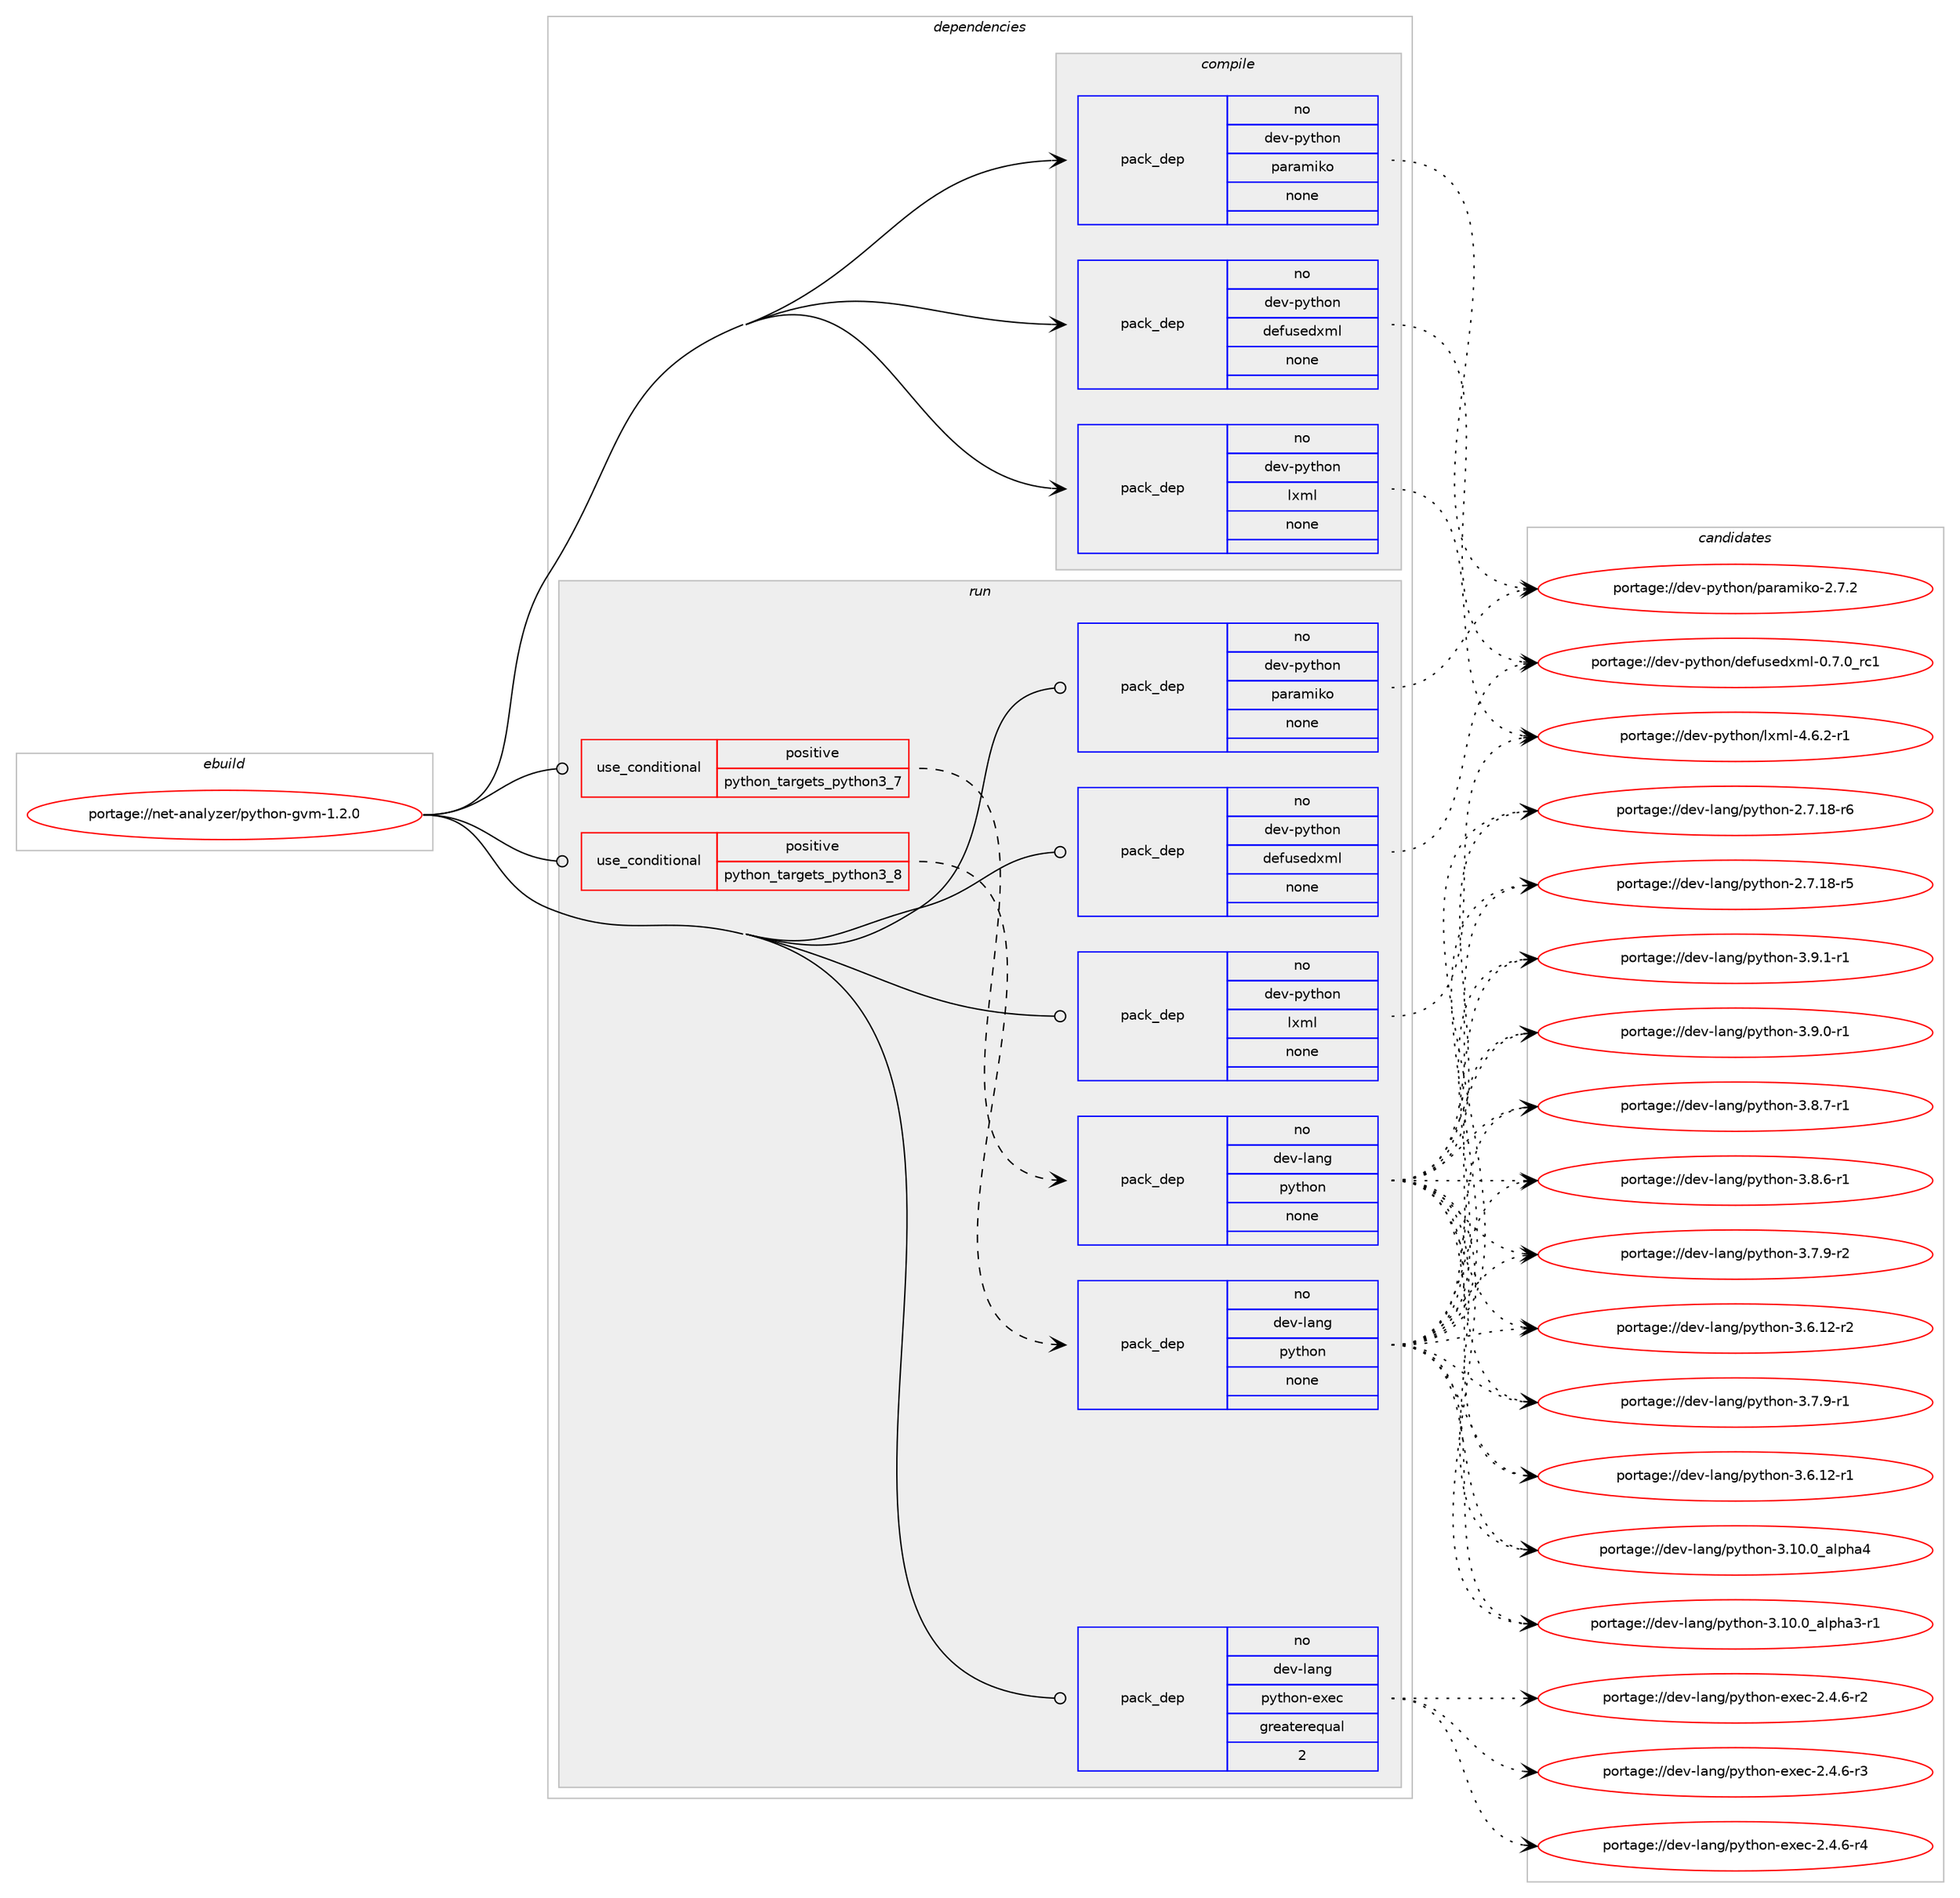 digraph prolog {

# *************
# Graph options
# *************

newrank=true;
concentrate=true;
compound=true;
graph [rankdir=LR,fontname=Helvetica,fontsize=10,ranksep=1.5];#, ranksep=2.5, nodesep=0.2];
edge  [arrowhead=vee];
node  [fontname=Helvetica,fontsize=10];

# **********
# The ebuild
# **********

subgraph cluster_leftcol {
color=gray;
rank=same;
label=<<i>ebuild</i>>;
id [label="portage://net-analyzer/python-gvm-1.2.0", color=red, width=4, href="../net-analyzer/python-gvm-1.2.0.svg"];
}

# ****************
# The dependencies
# ****************

subgraph cluster_midcol {
color=gray;
label=<<i>dependencies</i>>;
subgraph cluster_compile {
fillcolor="#eeeeee";
style=filled;
label=<<i>compile</i>>;
subgraph pack22023 {
dependency32304 [label=<<TABLE BORDER="0" CELLBORDER="1" CELLSPACING="0" CELLPADDING="4" WIDTH="220"><TR><TD ROWSPAN="6" CELLPADDING="30">pack_dep</TD></TR><TR><TD WIDTH="110">no</TD></TR><TR><TD>dev-python</TD></TR><TR><TD>defusedxml</TD></TR><TR><TD>none</TD></TR><TR><TD></TD></TR></TABLE>>, shape=none, color=blue];
}
id:e -> dependency32304:w [weight=20,style="solid",arrowhead="vee"];
subgraph pack22024 {
dependency32305 [label=<<TABLE BORDER="0" CELLBORDER="1" CELLSPACING="0" CELLPADDING="4" WIDTH="220"><TR><TD ROWSPAN="6" CELLPADDING="30">pack_dep</TD></TR><TR><TD WIDTH="110">no</TD></TR><TR><TD>dev-python</TD></TR><TR><TD>lxml</TD></TR><TR><TD>none</TD></TR><TR><TD></TD></TR></TABLE>>, shape=none, color=blue];
}
id:e -> dependency32305:w [weight=20,style="solid",arrowhead="vee"];
subgraph pack22025 {
dependency32306 [label=<<TABLE BORDER="0" CELLBORDER="1" CELLSPACING="0" CELLPADDING="4" WIDTH="220"><TR><TD ROWSPAN="6" CELLPADDING="30">pack_dep</TD></TR><TR><TD WIDTH="110">no</TD></TR><TR><TD>dev-python</TD></TR><TR><TD>paramiko</TD></TR><TR><TD>none</TD></TR><TR><TD></TD></TR></TABLE>>, shape=none, color=blue];
}
id:e -> dependency32306:w [weight=20,style="solid",arrowhead="vee"];
}
subgraph cluster_compileandrun {
fillcolor="#eeeeee";
style=filled;
label=<<i>compile and run</i>>;
}
subgraph cluster_run {
fillcolor="#eeeeee";
style=filled;
label=<<i>run</i>>;
subgraph cond9998 {
dependency32307 [label=<<TABLE BORDER="0" CELLBORDER="1" CELLSPACING="0" CELLPADDING="4"><TR><TD ROWSPAN="3" CELLPADDING="10">use_conditional</TD></TR><TR><TD>positive</TD></TR><TR><TD>python_targets_python3_7</TD></TR></TABLE>>, shape=none, color=red];
subgraph pack22026 {
dependency32308 [label=<<TABLE BORDER="0" CELLBORDER="1" CELLSPACING="0" CELLPADDING="4" WIDTH="220"><TR><TD ROWSPAN="6" CELLPADDING="30">pack_dep</TD></TR><TR><TD WIDTH="110">no</TD></TR><TR><TD>dev-lang</TD></TR><TR><TD>python</TD></TR><TR><TD>none</TD></TR><TR><TD></TD></TR></TABLE>>, shape=none, color=blue];
}
dependency32307:e -> dependency32308:w [weight=20,style="dashed",arrowhead="vee"];
}
id:e -> dependency32307:w [weight=20,style="solid",arrowhead="odot"];
subgraph cond9999 {
dependency32309 [label=<<TABLE BORDER="0" CELLBORDER="1" CELLSPACING="0" CELLPADDING="4"><TR><TD ROWSPAN="3" CELLPADDING="10">use_conditional</TD></TR><TR><TD>positive</TD></TR><TR><TD>python_targets_python3_8</TD></TR></TABLE>>, shape=none, color=red];
subgraph pack22027 {
dependency32310 [label=<<TABLE BORDER="0" CELLBORDER="1" CELLSPACING="0" CELLPADDING="4" WIDTH="220"><TR><TD ROWSPAN="6" CELLPADDING="30">pack_dep</TD></TR><TR><TD WIDTH="110">no</TD></TR><TR><TD>dev-lang</TD></TR><TR><TD>python</TD></TR><TR><TD>none</TD></TR><TR><TD></TD></TR></TABLE>>, shape=none, color=blue];
}
dependency32309:e -> dependency32310:w [weight=20,style="dashed",arrowhead="vee"];
}
id:e -> dependency32309:w [weight=20,style="solid",arrowhead="odot"];
subgraph pack22028 {
dependency32311 [label=<<TABLE BORDER="0" CELLBORDER="1" CELLSPACING="0" CELLPADDING="4" WIDTH="220"><TR><TD ROWSPAN="6" CELLPADDING="30">pack_dep</TD></TR><TR><TD WIDTH="110">no</TD></TR><TR><TD>dev-lang</TD></TR><TR><TD>python-exec</TD></TR><TR><TD>greaterequal</TD></TR><TR><TD>2</TD></TR></TABLE>>, shape=none, color=blue];
}
id:e -> dependency32311:w [weight=20,style="solid",arrowhead="odot"];
subgraph pack22029 {
dependency32312 [label=<<TABLE BORDER="0" CELLBORDER="1" CELLSPACING="0" CELLPADDING="4" WIDTH="220"><TR><TD ROWSPAN="6" CELLPADDING="30">pack_dep</TD></TR><TR><TD WIDTH="110">no</TD></TR><TR><TD>dev-python</TD></TR><TR><TD>defusedxml</TD></TR><TR><TD>none</TD></TR><TR><TD></TD></TR></TABLE>>, shape=none, color=blue];
}
id:e -> dependency32312:w [weight=20,style="solid",arrowhead="odot"];
subgraph pack22030 {
dependency32313 [label=<<TABLE BORDER="0" CELLBORDER="1" CELLSPACING="0" CELLPADDING="4" WIDTH="220"><TR><TD ROWSPAN="6" CELLPADDING="30">pack_dep</TD></TR><TR><TD WIDTH="110">no</TD></TR><TR><TD>dev-python</TD></TR><TR><TD>lxml</TD></TR><TR><TD>none</TD></TR><TR><TD></TD></TR></TABLE>>, shape=none, color=blue];
}
id:e -> dependency32313:w [weight=20,style="solid",arrowhead="odot"];
subgraph pack22031 {
dependency32314 [label=<<TABLE BORDER="0" CELLBORDER="1" CELLSPACING="0" CELLPADDING="4" WIDTH="220"><TR><TD ROWSPAN="6" CELLPADDING="30">pack_dep</TD></TR><TR><TD WIDTH="110">no</TD></TR><TR><TD>dev-python</TD></TR><TR><TD>paramiko</TD></TR><TR><TD>none</TD></TR><TR><TD></TD></TR></TABLE>>, shape=none, color=blue];
}
id:e -> dependency32314:w [weight=20,style="solid",arrowhead="odot"];
}
}

# **************
# The candidates
# **************

subgraph cluster_choices {
rank=same;
color=gray;
label=<<i>candidates</i>>;

subgraph choice22023 {
color=black;
nodesep=1;
choice1001011184511212111610411111047100101102117115101100120109108454846554648951149949 [label="portage://dev-python/defusedxml-0.7.0_rc1", color=red, width=4,href="../dev-python/defusedxml-0.7.0_rc1.svg"];
dependency32304:e -> choice1001011184511212111610411111047100101102117115101100120109108454846554648951149949:w [style=dotted,weight="100"];
}
subgraph choice22024 {
color=black;
nodesep=1;
choice10010111845112121116104111110471081201091084552465446504511449 [label="portage://dev-python/lxml-4.6.2-r1", color=red, width=4,href="../dev-python/lxml-4.6.2-r1.svg"];
dependency32305:e -> choice10010111845112121116104111110471081201091084552465446504511449:w [style=dotted,weight="100"];
}
subgraph choice22025 {
color=black;
nodesep=1;
choice10010111845112121116104111110471129711497109105107111455046554650 [label="portage://dev-python/paramiko-2.7.2", color=red, width=4,href="../dev-python/paramiko-2.7.2.svg"];
dependency32306:e -> choice10010111845112121116104111110471129711497109105107111455046554650:w [style=dotted,weight="100"];
}
subgraph choice22026 {
color=black;
nodesep=1;
choice1001011184510897110103471121211161041111104551465746494511449 [label="portage://dev-lang/python-3.9.1-r1", color=red, width=4,href="../dev-lang/python-3.9.1-r1.svg"];
choice1001011184510897110103471121211161041111104551465746484511449 [label="portage://dev-lang/python-3.9.0-r1", color=red, width=4,href="../dev-lang/python-3.9.0-r1.svg"];
choice1001011184510897110103471121211161041111104551465646554511449 [label="portage://dev-lang/python-3.8.7-r1", color=red, width=4,href="../dev-lang/python-3.8.7-r1.svg"];
choice1001011184510897110103471121211161041111104551465646544511449 [label="portage://dev-lang/python-3.8.6-r1", color=red, width=4,href="../dev-lang/python-3.8.6-r1.svg"];
choice1001011184510897110103471121211161041111104551465546574511450 [label="portage://dev-lang/python-3.7.9-r2", color=red, width=4,href="../dev-lang/python-3.7.9-r2.svg"];
choice1001011184510897110103471121211161041111104551465546574511449 [label="portage://dev-lang/python-3.7.9-r1", color=red, width=4,href="../dev-lang/python-3.7.9-r1.svg"];
choice100101118451089711010347112121116104111110455146544649504511450 [label="portage://dev-lang/python-3.6.12-r2", color=red, width=4,href="../dev-lang/python-3.6.12-r2.svg"];
choice100101118451089711010347112121116104111110455146544649504511449 [label="portage://dev-lang/python-3.6.12-r1", color=red, width=4,href="../dev-lang/python-3.6.12-r1.svg"];
choice1001011184510897110103471121211161041111104551464948464895971081121049752 [label="portage://dev-lang/python-3.10.0_alpha4", color=red, width=4,href="../dev-lang/python-3.10.0_alpha4.svg"];
choice10010111845108971101034711212111610411111045514649484648959710811210497514511449 [label="portage://dev-lang/python-3.10.0_alpha3-r1", color=red, width=4,href="../dev-lang/python-3.10.0_alpha3-r1.svg"];
choice100101118451089711010347112121116104111110455046554649564511454 [label="portage://dev-lang/python-2.7.18-r6", color=red, width=4,href="../dev-lang/python-2.7.18-r6.svg"];
choice100101118451089711010347112121116104111110455046554649564511453 [label="portage://dev-lang/python-2.7.18-r5", color=red, width=4,href="../dev-lang/python-2.7.18-r5.svg"];
dependency32308:e -> choice1001011184510897110103471121211161041111104551465746494511449:w [style=dotted,weight="100"];
dependency32308:e -> choice1001011184510897110103471121211161041111104551465746484511449:w [style=dotted,weight="100"];
dependency32308:e -> choice1001011184510897110103471121211161041111104551465646554511449:w [style=dotted,weight="100"];
dependency32308:e -> choice1001011184510897110103471121211161041111104551465646544511449:w [style=dotted,weight="100"];
dependency32308:e -> choice1001011184510897110103471121211161041111104551465546574511450:w [style=dotted,weight="100"];
dependency32308:e -> choice1001011184510897110103471121211161041111104551465546574511449:w [style=dotted,weight="100"];
dependency32308:e -> choice100101118451089711010347112121116104111110455146544649504511450:w [style=dotted,weight="100"];
dependency32308:e -> choice100101118451089711010347112121116104111110455146544649504511449:w [style=dotted,weight="100"];
dependency32308:e -> choice1001011184510897110103471121211161041111104551464948464895971081121049752:w [style=dotted,weight="100"];
dependency32308:e -> choice10010111845108971101034711212111610411111045514649484648959710811210497514511449:w [style=dotted,weight="100"];
dependency32308:e -> choice100101118451089711010347112121116104111110455046554649564511454:w [style=dotted,weight="100"];
dependency32308:e -> choice100101118451089711010347112121116104111110455046554649564511453:w [style=dotted,weight="100"];
}
subgraph choice22027 {
color=black;
nodesep=1;
choice1001011184510897110103471121211161041111104551465746494511449 [label="portage://dev-lang/python-3.9.1-r1", color=red, width=4,href="../dev-lang/python-3.9.1-r1.svg"];
choice1001011184510897110103471121211161041111104551465746484511449 [label="portage://dev-lang/python-3.9.0-r1", color=red, width=4,href="../dev-lang/python-3.9.0-r1.svg"];
choice1001011184510897110103471121211161041111104551465646554511449 [label="portage://dev-lang/python-3.8.7-r1", color=red, width=4,href="../dev-lang/python-3.8.7-r1.svg"];
choice1001011184510897110103471121211161041111104551465646544511449 [label="portage://dev-lang/python-3.8.6-r1", color=red, width=4,href="../dev-lang/python-3.8.6-r1.svg"];
choice1001011184510897110103471121211161041111104551465546574511450 [label="portage://dev-lang/python-3.7.9-r2", color=red, width=4,href="../dev-lang/python-3.7.9-r2.svg"];
choice1001011184510897110103471121211161041111104551465546574511449 [label="portage://dev-lang/python-3.7.9-r1", color=red, width=4,href="../dev-lang/python-3.7.9-r1.svg"];
choice100101118451089711010347112121116104111110455146544649504511450 [label="portage://dev-lang/python-3.6.12-r2", color=red, width=4,href="../dev-lang/python-3.6.12-r2.svg"];
choice100101118451089711010347112121116104111110455146544649504511449 [label="portage://dev-lang/python-3.6.12-r1", color=red, width=4,href="../dev-lang/python-3.6.12-r1.svg"];
choice1001011184510897110103471121211161041111104551464948464895971081121049752 [label="portage://dev-lang/python-3.10.0_alpha4", color=red, width=4,href="../dev-lang/python-3.10.0_alpha4.svg"];
choice10010111845108971101034711212111610411111045514649484648959710811210497514511449 [label="portage://dev-lang/python-3.10.0_alpha3-r1", color=red, width=4,href="../dev-lang/python-3.10.0_alpha3-r1.svg"];
choice100101118451089711010347112121116104111110455046554649564511454 [label="portage://dev-lang/python-2.7.18-r6", color=red, width=4,href="../dev-lang/python-2.7.18-r6.svg"];
choice100101118451089711010347112121116104111110455046554649564511453 [label="portage://dev-lang/python-2.7.18-r5", color=red, width=4,href="../dev-lang/python-2.7.18-r5.svg"];
dependency32310:e -> choice1001011184510897110103471121211161041111104551465746494511449:w [style=dotted,weight="100"];
dependency32310:e -> choice1001011184510897110103471121211161041111104551465746484511449:w [style=dotted,weight="100"];
dependency32310:e -> choice1001011184510897110103471121211161041111104551465646554511449:w [style=dotted,weight="100"];
dependency32310:e -> choice1001011184510897110103471121211161041111104551465646544511449:w [style=dotted,weight="100"];
dependency32310:e -> choice1001011184510897110103471121211161041111104551465546574511450:w [style=dotted,weight="100"];
dependency32310:e -> choice1001011184510897110103471121211161041111104551465546574511449:w [style=dotted,weight="100"];
dependency32310:e -> choice100101118451089711010347112121116104111110455146544649504511450:w [style=dotted,weight="100"];
dependency32310:e -> choice100101118451089711010347112121116104111110455146544649504511449:w [style=dotted,weight="100"];
dependency32310:e -> choice1001011184510897110103471121211161041111104551464948464895971081121049752:w [style=dotted,weight="100"];
dependency32310:e -> choice10010111845108971101034711212111610411111045514649484648959710811210497514511449:w [style=dotted,weight="100"];
dependency32310:e -> choice100101118451089711010347112121116104111110455046554649564511454:w [style=dotted,weight="100"];
dependency32310:e -> choice100101118451089711010347112121116104111110455046554649564511453:w [style=dotted,weight="100"];
}
subgraph choice22028 {
color=black;
nodesep=1;
choice10010111845108971101034711212111610411111045101120101994550465246544511452 [label="portage://dev-lang/python-exec-2.4.6-r4", color=red, width=4,href="../dev-lang/python-exec-2.4.6-r4.svg"];
choice10010111845108971101034711212111610411111045101120101994550465246544511451 [label="portage://dev-lang/python-exec-2.4.6-r3", color=red, width=4,href="../dev-lang/python-exec-2.4.6-r3.svg"];
choice10010111845108971101034711212111610411111045101120101994550465246544511450 [label="portage://dev-lang/python-exec-2.4.6-r2", color=red, width=4,href="../dev-lang/python-exec-2.4.6-r2.svg"];
dependency32311:e -> choice10010111845108971101034711212111610411111045101120101994550465246544511452:w [style=dotted,weight="100"];
dependency32311:e -> choice10010111845108971101034711212111610411111045101120101994550465246544511451:w [style=dotted,weight="100"];
dependency32311:e -> choice10010111845108971101034711212111610411111045101120101994550465246544511450:w [style=dotted,weight="100"];
}
subgraph choice22029 {
color=black;
nodesep=1;
choice1001011184511212111610411111047100101102117115101100120109108454846554648951149949 [label="portage://dev-python/defusedxml-0.7.0_rc1", color=red, width=4,href="../dev-python/defusedxml-0.7.0_rc1.svg"];
dependency32312:e -> choice1001011184511212111610411111047100101102117115101100120109108454846554648951149949:w [style=dotted,weight="100"];
}
subgraph choice22030 {
color=black;
nodesep=1;
choice10010111845112121116104111110471081201091084552465446504511449 [label="portage://dev-python/lxml-4.6.2-r1", color=red, width=4,href="../dev-python/lxml-4.6.2-r1.svg"];
dependency32313:e -> choice10010111845112121116104111110471081201091084552465446504511449:w [style=dotted,weight="100"];
}
subgraph choice22031 {
color=black;
nodesep=1;
choice10010111845112121116104111110471129711497109105107111455046554650 [label="portage://dev-python/paramiko-2.7.2", color=red, width=4,href="../dev-python/paramiko-2.7.2.svg"];
dependency32314:e -> choice10010111845112121116104111110471129711497109105107111455046554650:w [style=dotted,weight="100"];
}
}

}
